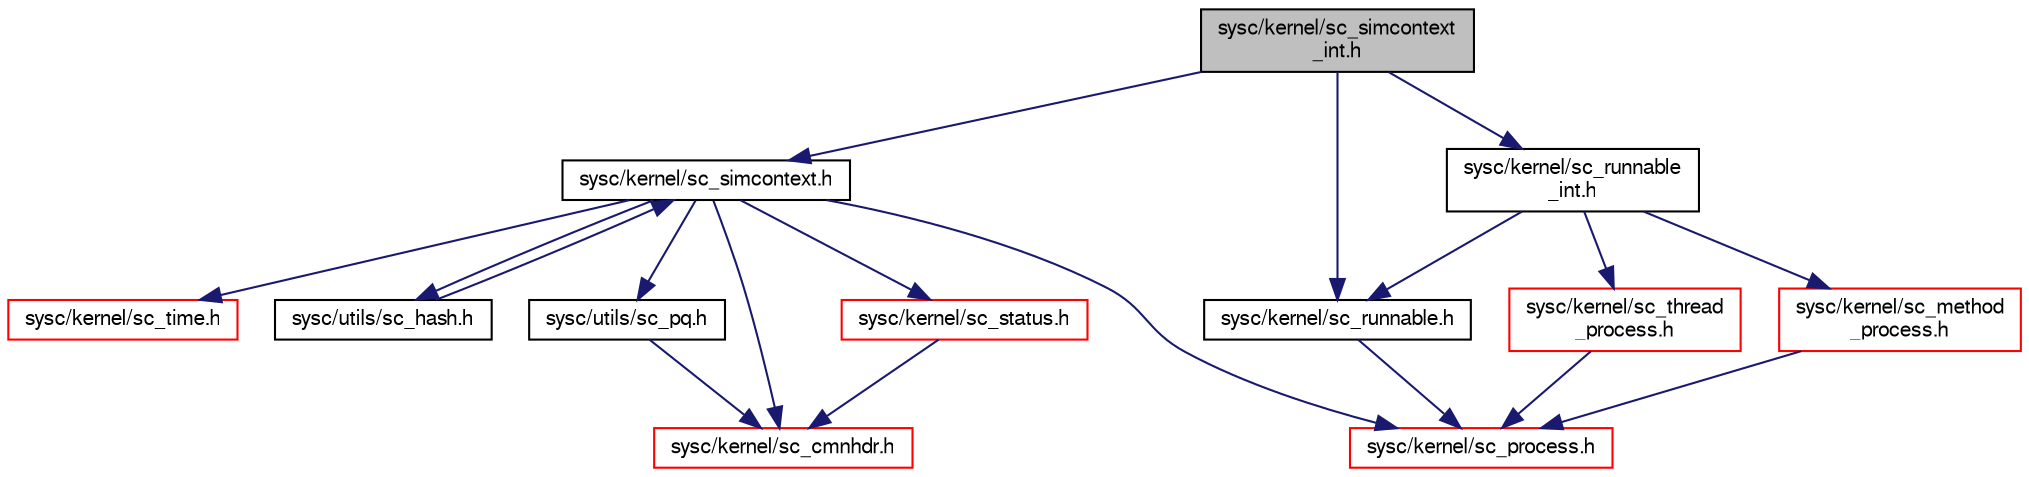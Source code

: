digraph "sysc/kernel/sc_simcontext_int.h"
{
  edge [fontname="FreeSans",fontsize="10",labelfontname="FreeSans",labelfontsize="10"];
  node [fontname="FreeSans",fontsize="10",shape=record];
  Node0 [label="sysc/kernel/sc_simcontext\l_int.h",height=0.2,width=0.4,color="black", fillcolor="grey75", style="filled", fontcolor="black"];
  Node0 -> Node1 [color="midnightblue",fontsize="10",style="solid",fontname="FreeSans"];
  Node1 [label="sysc/kernel/sc_simcontext.h",height=0.2,width=0.4,color="black", fillcolor="white", style="filled",URL="$a00311.html"];
  Node1 -> Node2 [color="midnightblue",fontsize="10",style="solid",fontname="FreeSans"];
  Node2 [label="sysc/kernel/sc_cmnhdr.h",height=0.2,width=0.4,color="red", fillcolor="white", style="filled",URL="$a00224.html"];
  Node1 -> Node7 [color="midnightblue",fontsize="10",style="solid",fontname="FreeSans"];
  Node7 [label="sysc/kernel/sc_process.h",height=0.2,width=0.4,color="red", fillcolor="white", style="filled",URL="$a00293.html"];
  Node1 -> Node22 [color="midnightblue",fontsize="10",style="solid",fontname="FreeSans"];
  Node22 [label="sysc/kernel/sc_status.h",height=0.2,width=0.4,color="red", fillcolor="white", style="filled",URL="$a00323.html"];
  Node22 -> Node2 [color="midnightblue",fontsize="10",style="solid",fontname="FreeSans"];
  Node1 -> Node24 [color="midnightblue",fontsize="10",style="solid",fontname="FreeSans"];
  Node24 [label="sysc/kernel/sc_time.h",height=0.2,width=0.4,color="red", fillcolor="white", style="filled",URL="$a00329.html"];
  Node1 -> Node40 [color="midnightblue",fontsize="10",style="solid",fontname="FreeSans"];
  Node40 [label="sysc/utils/sc_hash.h",height=0.2,width=0.4,color="black", fillcolor="white", style="filled",URL="$a00356.html"];
  Node40 -> Node1 [color="midnightblue",fontsize="10",style="solid",fontname="FreeSans"];
  Node1 -> Node41 [color="midnightblue",fontsize="10",style="solid",fontname="FreeSans"];
  Node41 [label="sysc/utils/sc_pq.h",height=0.2,width=0.4,color="black", fillcolor="white", style="filled",URL="$a00368.html"];
  Node41 -> Node2 [color="midnightblue",fontsize="10",style="solid",fontname="FreeSans"];
  Node0 -> Node42 [color="midnightblue",fontsize="10",style="solid",fontname="FreeSans"];
  Node42 [label="sysc/kernel/sc_runnable.h",height=0.2,width=0.4,color="black", fillcolor="white", style="filled",URL="$a00302.html"];
  Node42 -> Node7 [color="midnightblue",fontsize="10",style="solid",fontname="FreeSans"];
  Node0 -> Node43 [color="midnightblue",fontsize="10",style="solid",fontname="FreeSans"];
  Node43 [label="sysc/kernel/sc_runnable\l_int.h",height=0.2,width=0.4,color="black", fillcolor="white", style="filled",URL="$a00305.html"];
  Node43 -> Node42 [color="midnightblue",fontsize="10",style="solid",fontname="FreeSans"];
  Node43 -> Node44 [color="midnightblue",fontsize="10",style="solid",fontname="FreeSans"];
  Node44 [label="sysc/kernel/sc_method\l_process.h",height=0.2,width=0.4,color="red", fillcolor="white", style="filled",URL="$a00266.html"];
  Node44 -> Node7 [color="midnightblue",fontsize="10",style="solid",fontname="FreeSans"];
  Node43 -> Node66 [color="midnightblue",fontsize="10",style="solid",fontname="FreeSans"];
  Node66 [label="sysc/kernel/sc_thread\l_process.h",height=0.2,width=0.4,color="red", fillcolor="white", style="filled",URL="$a00326.html"];
  Node66 -> Node7 [color="midnightblue",fontsize="10",style="solid",fontname="FreeSans"];
}

